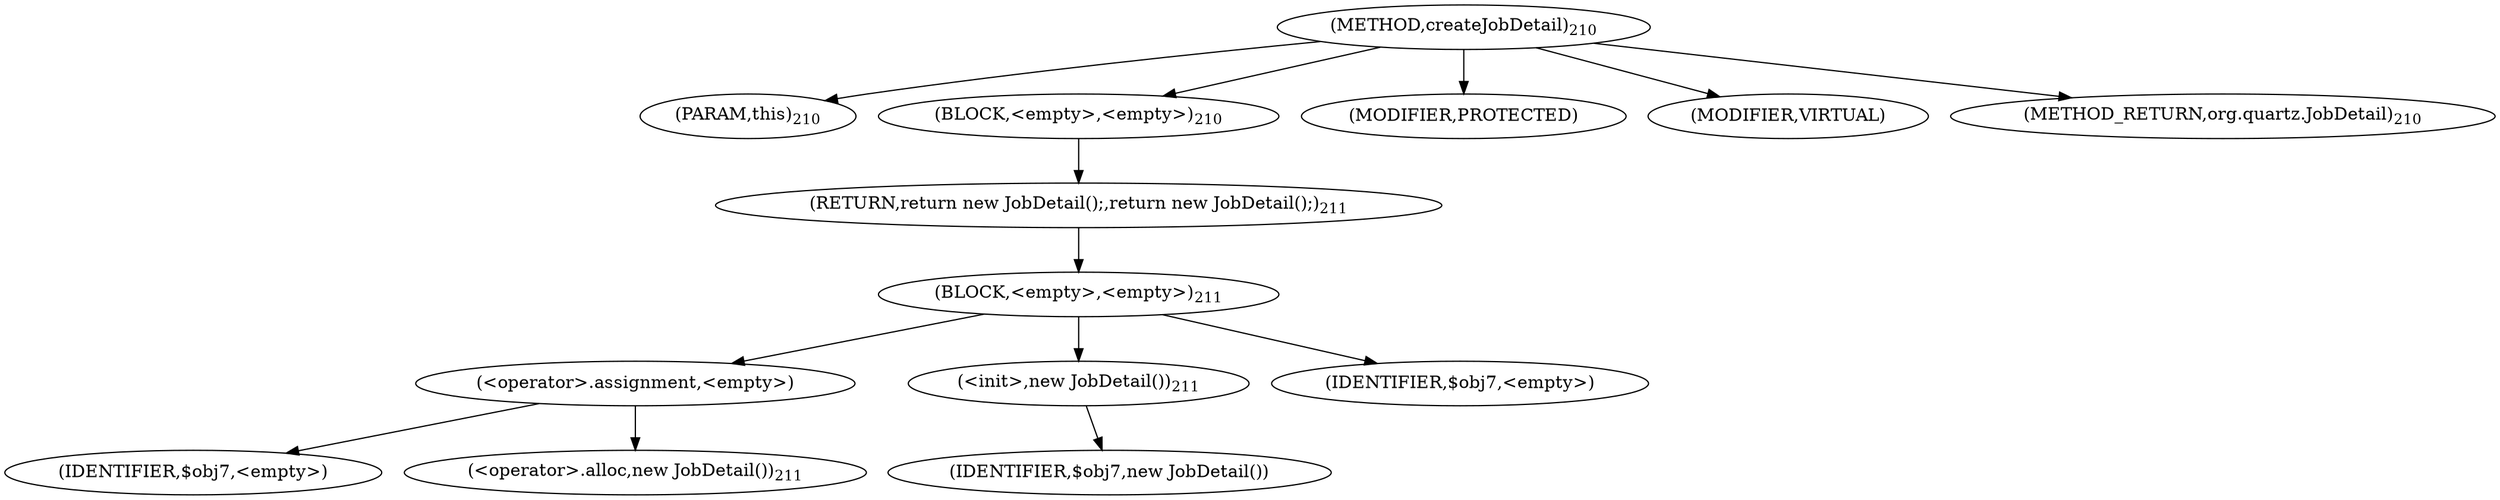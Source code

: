 digraph "createJobDetail" {  
"533" [label = <(METHOD,createJobDetail)<SUB>210</SUB>> ]
"534" [label = <(PARAM,this)<SUB>210</SUB>> ]
"535" [label = <(BLOCK,&lt;empty&gt;,&lt;empty&gt;)<SUB>210</SUB>> ]
"536" [label = <(RETURN,return new JobDetail();,return new JobDetail();)<SUB>211</SUB>> ]
"537" [label = <(BLOCK,&lt;empty&gt;,&lt;empty&gt;)<SUB>211</SUB>> ]
"538" [label = <(&lt;operator&gt;.assignment,&lt;empty&gt;)> ]
"539" [label = <(IDENTIFIER,$obj7,&lt;empty&gt;)> ]
"540" [label = <(&lt;operator&gt;.alloc,new JobDetail())<SUB>211</SUB>> ]
"541" [label = <(&lt;init&gt;,new JobDetail())<SUB>211</SUB>> ]
"542" [label = <(IDENTIFIER,$obj7,new JobDetail())> ]
"543" [label = <(IDENTIFIER,$obj7,&lt;empty&gt;)> ]
"544" [label = <(MODIFIER,PROTECTED)> ]
"545" [label = <(MODIFIER,VIRTUAL)> ]
"546" [label = <(METHOD_RETURN,org.quartz.JobDetail)<SUB>210</SUB>> ]
  "533" -> "534" 
  "533" -> "535" 
  "533" -> "544" 
  "533" -> "545" 
  "533" -> "546" 
  "535" -> "536" 
  "536" -> "537" 
  "537" -> "538" 
  "537" -> "541" 
  "537" -> "543" 
  "538" -> "539" 
  "538" -> "540" 
  "541" -> "542" 
}
